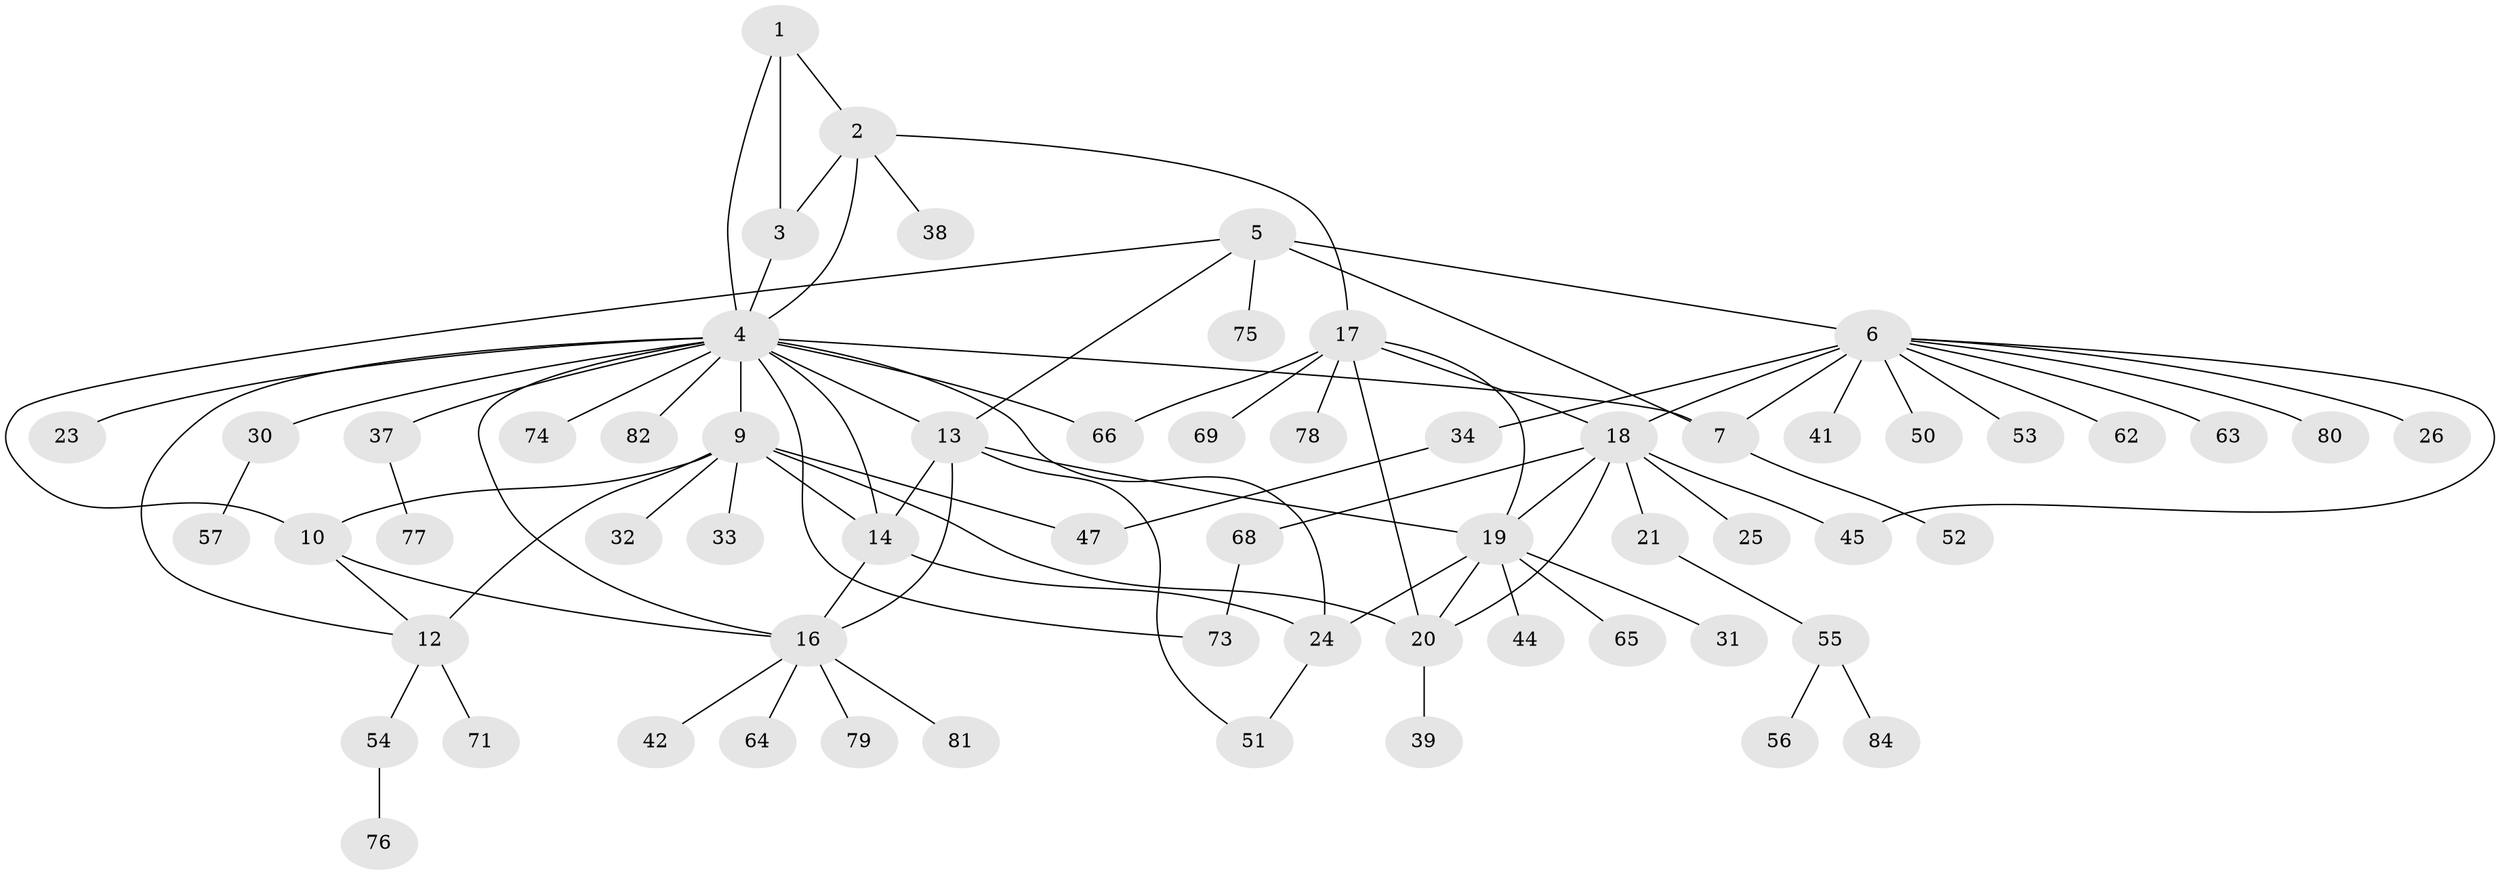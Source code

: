 // original degree distribution, {4: 0.05952380952380952, 5: 0.03571428571428571, 13: 0.011904761904761904, 7: 0.047619047619047616, 9: 0.023809523809523808, 6: 0.05952380952380952, 8: 0.023809523809523808, 2: 0.16666666666666666, 1: 0.5119047619047619, 3: 0.05952380952380952}
// Generated by graph-tools (version 1.1) at 2025/11/02/27/25 16:11:36]
// undirected, 62 vertices, 87 edges
graph export_dot {
graph [start="1"]
  node [color=gray90,style=filled];
  1 [super="+70"];
  2 [super="+27"];
  3 [super="+60"];
  4 [super="+15"];
  5 [super="+72"];
  6 [super="+8"];
  7 [super="+22"];
  9 [super="+11"];
  10 [super="+48"];
  12 [super="+43"];
  13 [super="+29"];
  14;
  16 [super="+36"];
  17 [super="+58"];
  18 [super="+35"];
  19 [super="+28"];
  20;
  21;
  23;
  24 [super="+40"];
  25 [super="+61"];
  26;
  30 [super="+49"];
  31;
  32;
  33;
  34;
  37 [super="+46"];
  38;
  39;
  41;
  42;
  44;
  45;
  47;
  50;
  51;
  52;
  53;
  54 [super="+83"];
  55 [super="+67"];
  56;
  57 [super="+59"];
  62;
  63;
  64;
  65;
  66;
  68;
  69;
  71;
  73;
  74;
  75;
  76;
  77;
  78;
  79;
  80;
  81;
  82;
  84;
  1 -- 2;
  1 -- 3;
  1 -- 4;
  2 -- 3;
  2 -- 4;
  2 -- 17;
  2 -- 38;
  3 -- 4;
  4 -- 7;
  4 -- 9;
  4 -- 23;
  4 -- 24;
  4 -- 30;
  4 -- 37;
  4 -- 66;
  4 -- 73;
  4 -- 16;
  4 -- 82;
  4 -- 74;
  4 -- 13;
  4 -- 14;
  4 -- 12;
  5 -- 6 [weight=2];
  5 -- 7;
  5 -- 10;
  5 -- 13;
  5 -- 75;
  6 -- 7 [weight=2];
  6 -- 18;
  6 -- 26;
  6 -- 34;
  6 -- 50;
  6 -- 63;
  6 -- 80;
  6 -- 53;
  6 -- 41;
  6 -- 45;
  6 -- 62;
  7 -- 52;
  9 -- 10 [weight=2];
  9 -- 12 [weight=2];
  9 -- 14;
  9 -- 32;
  9 -- 33;
  9 -- 47;
  9 -- 20;
  10 -- 12;
  10 -- 16;
  12 -- 54;
  12 -- 71;
  13 -- 14;
  13 -- 16;
  13 -- 19;
  13 -- 51;
  14 -- 16;
  14 -- 24;
  16 -- 42;
  16 -- 64;
  16 -- 79;
  16 -- 81;
  17 -- 18;
  17 -- 19;
  17 -- 20;
  17 -- 78;
  17 -- 66;
  17 -- 69;
  18 -- 19;
  18 -- 20;
  18 -- 21;
  18 -- 25;
  18 -- 45;
  18 -- 68;
  19 -- 20;
  19 -- 31;
  19 -- 65;
  19 -- 24;
  19 -- 44;
  20 -- 39;
  21 -- 55;
  24 -- 51;
  30 -- 57;
  34 -- 47;
  37 -- 77;
  54 -- 76;
  55 -- 56;
  55 -- 84;
  68 -- 73;
}

